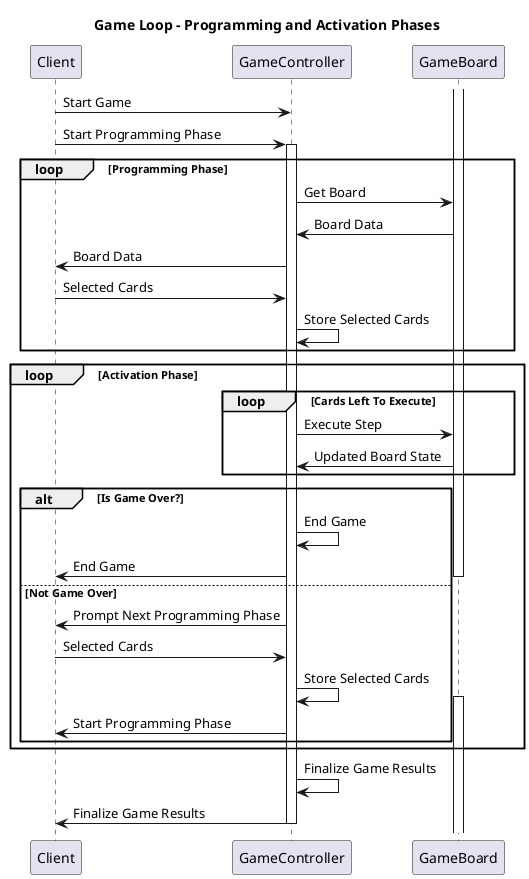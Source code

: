 @startuml
title Game Loop - Programming and Activation Phases

participant Client
participant GameController
participant GameBoard

Client -> GameController: Start Game
Client -> GameController: Start Programming Phase
activate GameController

loop Programming Phase
    GameController -> GameBoard: Get Board
    GameBoard -> GameController: Board Data
    GameController -> Client: Board Data
    Client -> GameController: Selected Cards
    GameController -> GameController: Store Selected Cards
end



activate GameBoard
loop Activation Phase
    loop Cards Left To Execute
        GameController -> GameBoard: Execute Step
        GameBoard -> GameController: Updated Board State
    end

    alt Is Game Over?
        GameController -> GameController: End Game
        GameController -> Client: End Game
        deactivate GameBoard
    else Not Game Over
        GameController -> Client: Prompt Next Programming Phase
        Client -> GameController: Selected Cards
        GameController -> GameController: Store Selected Cards
        activate GameBoard
        GameController -> Client: Start Programming Phase
    end
end

GameController -> GameController: Finalize Game Results
GameController -> Client: Finalize Game Results
deactivate GameController
@enduml